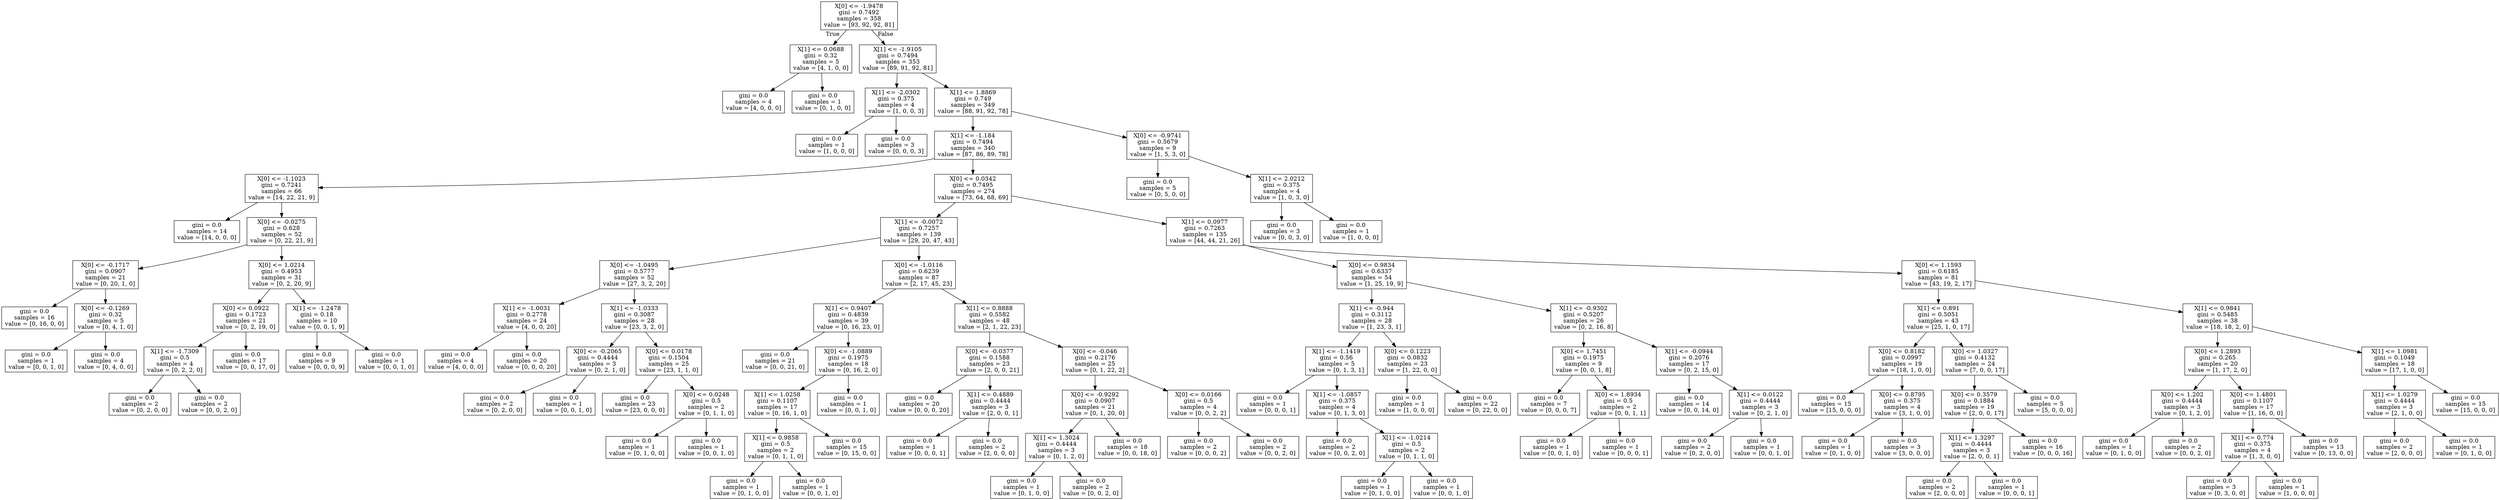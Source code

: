 digraph Tree {
node [shape=box] ;
0 [label="X[0] <= -1.9478\ngini = 0.7492\nsamples = 358\nvalue = [93, 92, 92, 81]"] ;
1 [label="X[1] <= 0.0688\ngini = 0.32\nsamples = 5\nvalue = [4, 1, 0, 0]"] ;
0 -> 1 [labeldistance=2.5, labelangle=45, headlabel="True"] ;
2 [label="gini = 0.0\nsamples = 4\nvalue = [4, 0, 0, 0]"] ;
1 -> 2 ;
3 [label="gini = 0.0\nsamples = 1\nvalue = [0, 1, 0, 0]"] ;
1 -> 3 ;
4 [label="X[1] <= -1.9105\ngini = 0.7494\nsamples = 353\nvalue = [89, 91, 92, 81]"] ;
0 -> 4 [labeldistance=2.5, labelangle=-45, headlabel="False"] ;
5 [label="X[1] <= -2.0302\ngini = 0.375\nsamples = 4\nvalue = [1, 0, 0, 3]"] ;
4 -> 5 ;
6 [label="gini = 0.0\nsamples = 1\nvalue = [1, 0, 0, 0]"] ;
5 -> 6 ;
7 [label="gini = 0.0\nsamples = 3\nvalue = [0, 0, 0, 3]"] ;
5 -> 7 ;
8 [label="X[1] <= 1.8869\ngini = 0.749\nsamples = 349\nvalue = [88, 91, 92, 78]"] ;
4 -> 8 ;
9 [label="X[1] <= -1.184\ngini = 0.7494\nsamples = 340\nvalue = [87, 86, 89, 78]"] ;
8 -> 9 ;
10 [label="X[0] <= -1.1023\ngini = 0.7241\nsamples = 66\nvalue = [14, 22, 21, 9]"] ;
9 -> 10 ;
11 [label="gini = 0.0\nsamples = 14\nvalue = [14, 0, 0, 0]"] ;
10 -> 11 ;
12 [label="X[0] <= -0.0275\ngini = 0.628\nsamples = 52\nvalue = [0, 22, 21, 9]"] ;
10 -> 12 ;
13 [label="X[0] <= -0.1717\ngini = 0.0907\nsamples = 21\nvalue = [0, 20, 1, 0]"] ;
12 -> 13 ;
14 [label="gini = 0.0\nsamples = 16\nvalue = [0, 16, 0, 0]"] ;
13 -> 14 ;
15 [label="X[0] <= -0.1269\ngini = 0.32\nsamples = 5\nvalue = [0, 4, 1, 0]"] ;
13 -> 15 ;
16 [label="gini = 0.0\nsamples = 1\nvalue = [0, 0, 1, 0]"] ;
15 -> 16 ;
17 [label="gini = 0.0\nsamples = 4\nvalue = [0, 4, 0, 0]"] ;
15 -> 17 ;
18 [label="X[0] <= 1.0214\ngini = 0.4953\nsamples = 31\nvalue = [0, 2, 20, 9]"] ;
12 -> 18 ;
19 [label="X[0] <= 0.0922\ngini = 0.1723\nsamples = 21\nvalue = [0, 2, 19, 0]"] ;
18 -> 19 ;
20 [label="X[1] <= -1.7309\ngini = 0.5\nsamples = 4\nvalue = [0, 2, 2, 0]"] ;
19 -> 20 ;
21 [label="gini = 0.0\nsamples = 2\nvalue = [0, 2, 0, 0]"] ;
20 -> 21 ;
22 [label="gini = 0.0\nsamples = 2\nvalue = [0, 0, 2, 0]"] ;
20 -> 22 ;
23 [label="gini = 0.0\nsamples = 17\nvalue = [0, 0, 17, 0]"] ;
19 -> 23 ;
24 [label="X[1] <= -1.2478\ngini = 0.18\nsamples = 10\nvalue = [0, 0, 1, 9]"] ;
18 -> 24 ;
25 [label="gini = 0.0\nsamples = 9\nvalue = [0, 0, 0, 9]"] ;
24 -> 25 ;
26 [label="gini = 0.0\nsamples = 1\nvalue = [0, 0, 1, 0]"] ;
24 -> 26 ;
27 [label="X[0] <= 0.0342\ngini = 0.7495\nsamples = 274\nvalue = [73, 64, 68, 69]"] ;
9 -> 27 ;
28 [label="X[1] <= -0.0072\ngini = 0.7257\nsamples = 139\nvalue = [29, 20, 47, 43]"] ;
27 -> 28 ;
29 [label="X[0] <= -1.0495\ngini = 0.5777\nsamples = 52\nvalue = [27, 3, 2, 20]"] ;
28 -> 29 ;
30 [label="X[1] <= -1.0031\ngini = 0.2778\nsamples = 24\nvalue = [4, 0, 0, 20]"] ;
29 -> 30 ;
31 [label="gini = 0.0\nsamples = 4\nvalue = [4, 0, 0, 0]"] ;
30 -> 31 ;
32 [label="gini = 0.0\nsamples = 20\nvalue = [0, 0, 0, 20]"] ;
30 -> 32 ;
33 [label="X[1] <= -1.0333\ngini = 0.3087\nsamples = 28\nvalue = [23, 3, 2, 0]"] ;
29 -> 33 ;
34 [label="X[0] <= -0.2065\ngini = 0.4444\nsamples = 3\nvalue = [0, 2, 1, 0]"] ;
33 -> 34 ;
35 [label="gini = 0.0\nsamples = 2\nvalue = [0, 2, 0, 0]"] ;
34 -> 35 ;
36 [label="gini = 0.0\nsamples = 1\nvalue = [0, 0, 1, 0]"] ;
34 -> 36 ;
37 [label="X[0] <= 0.0178\ngini = 0.1504\nsamples = 25\nvalue = [23, 1, 1, 0]"] ;
33 -> 37 ;
38 [label="gini = 0.0\nsamples = 23\nvalue = [23, 0, 0, 0]"] ;
37 -> 38 ;
39 [label="X[0] <= 0.0248\ngini = 0.5\nsamples = 2\nvalue = [0, 1, 1, 0]"] ;
37 -> 39 ;
40 [label="gini = 0.0\nsamples = 1\nvalue = [0, 1, 0, 0]"] ;
39 -> 40 ;
41 [label="gini = 0.0\nsamples = 1\nvalue = [0, 0, 1, 0]"] ;
39 -> 41 ;
42 [label="X[0] <= -1.0116\ngini = 0.6239\nsamples = 87\nvalue = [2, 17, 45, 23]"] ;
28 -> 42 ;
43 [label="X[1] <= 0.9407\ngini = 0.4839\nsamples = 39\nvalue = [0, 16, 23, 0]"] ;
42 -> 43 ;
44 [label="gini = 0.0\nsamples = 21\nvalue = [0, 0, 21, 0]"] ;
43 -> 44 ;
45 [label="X[0] <= -1.0889\ngini = 0.1975\nsamples = 18\nvalue = [0, 16, 2, 0]"] ;
43 -> 45 ;
46 [label="X[1] <= 1.0258\ngini = 0.1107\nsamples = 17\nvalue = [0, 16, 1, 0]"] ;
45 -> 46 ;
47 [label="X[1] <= 0.9858\ngini = 0.5\nsamples = 2\nvalue = [0, 1, 1, 0]"] ;
46 -> 47 ;
48 [label="gini = 0.0\nsamples = 1\nvalue = [0, 1, 0, 0]"] ;
47 -> 48 ;
49 [label="gini = 0.0\nsamples = 1\nvalue = [0, 0, 1, 0]"] ;
47 -> 49 ;
50 [label="gini = 0.0\nsamples = 15\nvalue = [0, 15, 0, 0]"] ;
46 -> 50 ;
51 [label="gini = 0.0\nsamples = 1\nvalue = [0, 0, 1, 0]"] ;
45 -> 51 ;
52 [label="X[1] <= 0.8888\ngini = 0.5582\nsamples = 48\nvalue = [2, 1, 22, 23]"] ;
42 -> 52 ;
53 [label="X[0] <= -0.0377\ngini = 0.1588\nsamples = 23\nvalue = [2, 0, 0, 21]"] ;
52 -> 53 ;
54 [label="gini = 0.0\nsamples = 20\nvalue = [0, 0, 0, 20]"] ;
53 -> 54 ;
55 [label="X[1] <= 0.4889\ngini = 0.4444\nsamples = 3\nvalue = [2, 0, 0, 1]"] ;
53 -> 55 ;
56 [label="gini = 0.0\nsamples = 1\nvalue = [0, 0, 0, 1]"] ;
55 -> 56 ;
57 [label="gini = 0.0\nsamples = 2\nvalue = [2, 0, 0, 0]"] ;
55 -> 57 ;
58 [label="X[0] <= -0.046\ngini = 0.2176\nsamples = 25\nvalue = [0, 1, 22, 2]"] ;
52 -> 58 ;
59 [label="X[0] <= -0.9292\ngini = 0.0907\nsamples = 21\nvalue = [0, 1, 20, 0]"] ;
58 -> 59 ;
60 [label="X[1] <= 1.3024\ngini = 0.4444\nsamples = 3\nvalue = [0, 1, 2, 0]"] ;
59 -> 60 ;
61 [label="gini = 0.0\nsamples = 1\nvalue = [0, 1, 0, 0]"] ;
60 -> 61 ;
62 [label="gini = 0.0\nsamples = 2\nvalue = [0, 0, 2, 0]"] ;
60 -> 62 ;
63 [label="gini = 0.0\nsamples = 18\nvalue = [0, 0, 18, 0]"] ;
59 -> 63 ;
64 [label="X[0] <= 0.0166\ngini = 0.5\nsamples = 4\nvalue = [0, 0, 2, 2]"] ;
58 -> 64 ;
65 [label="gini = 0.0\nsamples = 2\nvalue = [0, 0, 0, 2]"] ;
64 -> 65 ;
66 [label="gini = 0.0\nsamples = 2\nvalue = [0, 0, 2, 0]"] ;
64 -> 66 ;
67 [label="X[1] <= 0.0977\ngini = 0.7263\nsamples = 135\nvalue = [44, 44, 21, 26]"] ;
27 -> 67 ;
68 [label="X[0] <= 0.9834\ngini = 0.6337\nsamples = 54\nvalue = [1, 25, 19, 9]"] ;
67 -> 68 ;
69 [label="X[1] <= -0.944\ngini = 0.3112\nsamples = 28\nvalue = [1, 23, 3, 1]"] ;
68 -> 69 ;
70 [label="X[1] <= -1.1419\ngini = 0.56\nsamples = 5\nvalue = [0, 1, 3, 1]"] ;
69 -> 70 ;
71 [label="gini = 0.0\nsamples = 1\nvalue = [0, 0, 0, 1]"] ;
70 -> 71 ;
72 [label="X[1] <= -1.0857\ngini = 0.375\nsamples = 4\nvalue = [0, 1, 3, 0]"] ;
70 -> 72 ;
73 [label="gini = 0.0\nsamples = 2\nvalue = [0, 0, 2, 0]"] ;
72 -> 73 ;
74 [label="X[1] <= -1.0214\ngini = 0.5\nsamples = 2\nvalue = [0, 1, 1, 0]"] ;
72 -> 74 ;
75 [label="gini = 0.0\nsamples = 1\nvalue = [0, 1, 0, 0]"] ;
74 -> 75 ;
76 [label="gini = 0.0\nsamples = 1\nvalue = [0, 0, 1, 0]"] ;
74 -> 76 ;
77 [label="X[0] <= 0.1223\ngini = 0.0832\nsamples = 23\nvalue = [1, 22, 0, 0]"] ;
69 -> 77 ;
78 [label="gini = 0.0\nsamples = 1\nvalue = [1, 0, 0, 0]"] ;
77 -> 78 ;
79 [label="gini = 0.0\nsamples = 22\nvalue = [0, 22, 0, 0]"] ;
77 -> 79 ;
80 [label="X[1] <= -0.9302\ngini = 0.5207\nsamples = 26\nvalue = [0, 2, 16, 8]"] ;
68 -> 80 ;
81 [label="X[0] <= 1.7451\ngini = 0.1975\nsamples = 9\nvalue = [0, 0, 1, 8]"] ;
80 -> 81 ;
82 [label="gini = 0.0\nsamples = 7\nvalue = [0, 0, 0, 7]"] ;
81 -> 82 ;
83 [label="X[0] <= 1.8934\ngini = 0.5\nsamples = 2\nvalue = [0, 0, 1, 1]"] ;
81 -> 83 ;
84 [label="gini = 0.0\nsamples = 1\nvalue = [0, 0, 1, 0]"] ;
83 -> 84 ;
85 [label="gini = 0.0\nsamples = 1\nvalue = [0, 0, 0, 1]"] ;
83 -> 85 ;
86 [label="X[1] <= -0.0944\ngini = 0.2076\nsamples = 17\nvalue = [0, 2, 15, 0]"] ;
80 -> 86 ;
87 [label="gini = 0.0\nsamples = 14\nvalue = [0, 0, 14, 0]"] ;
86 -> 87 ;
88 [label="X[1] <= 0.0122\ngini = 0.4444\nsamples = 3\nvalue = [0, 2, 1, 0]"] ;
86 -> 88 ;
89 [label="gini = 0.0\nsamples = 2\nvalue = [0, 2, 0, 0]"] ;
88 -> 89 ;
90 [label="gini = 0.0\nsamples = 1\nvalue = [0, 0, 1, 0]"] ;
88 -> 90 ;
91 [label="X[0] <= 1.1593\ngini = 0.6185\nsamples = 81\nvalue = [43, 19, 2, 17]"] ;
67 -> 91 ;
92 [label="X[1] <= 0.891\ngini = 0.5051\nsamples = 43\nvalue = [25, 1, 0, 17]"] ;
91 -> 92 ;
93 [label="X[0] <= 0.8182\ngini = 0.0997\nsamples = 19\nvalue = [18, 1, 0, 0]"] ;
92 -> 93 ;
94 [label="gini = 0.0\nsamples = 15\nvalue = [15, 0, 0, 0]"] ;
93 -> 94 ;
95 [label="X[0] <= 0.8795\ngini = 0.375\nsamples = 4\nvalue = [3, 1, 0, 0]"] ;
93 -> 95 ;
96 [label="gini = 0.0\nsamples = 1\nvalue = [0, 1, 0, 0]"] ;
95 -> 96 ;
97 [label="gini = 0.0\nsamples = 3\nvalue = [3, 0, 0, 0]"] ;
95 -> 97 ;
98 [label="X[0] <= 1.0327\ngini = 0.4132\nsamples = 24\nvalue = [7, 0, 0, 17]"] ;
92 -> 98 ;
99 [label="X[0] <= 0.3579\ngini = 0.1884\nsamples = 19\nvalue = [2, 0, 0, 17]"] ;
98 -> 99 ;
100 [label="X[1] <= 1.3297\ngini = 0.4444\nsamples = 3\nvalue = [2, 0, 0, 1]"] ;
99 -> 100 ;
101 [label="gini = 0.0\nsamples = 2\nvalue = [2, 0, 0, 0]"] ;
100 -> 101 ;
102 [label="gini = 0.0\nsamples = 1\nvalue = [0, 0, 0, 1]"] ;
100 -> 102 ;
103 [label="gini = 0.0\nsamples = 16\nvalue = [0, 0, 0, 16]"] ;
99 -> 103 ;
104 [label="gini = 0.0\nsamples = 5\nvalue = [5, 0, 0, 0]"] ;
98 -> 104 ;
105 [label="X[1] <= 0.9841\ngini = 0.5485\nsamples = 38\nvalue = [18, 18, 2, 0]"] ;
91 -> 105 ;
106 [label="X[0] <= 1.2893\ngini = 0.265\nsamples = 20\nvalue = [1, 17, 2, 0]"] ;
105 -> 106 ;
107 [label="X[0] <= 1.202\ngini = 0.4444\nsamples = 3\nvalue = [0, 1, 2, 0]"] ;
106 -> 107 ;
108 [label="gini = 0.0\nsamples = 1\nvalue = [0, 1, 0, 0]"] ;
107 -> 108 ;
109 [label="gini = 0.0\nsamples = 2\nvalue = [0, 0, 2, 0]"] ;
107 -> 109 ;
110 [label="X[0] <= 1.4801\ngini = 0.1107\nsamples = 17\nvalue = [1, 16, 0, 0]"] ;
106 -> 110 ;
111 [label="X[1] <= 0.774\ngini = 0.375\nsamples = 4\nvalue = [1, 3, 0, 0]"] ;
110 -> 111 ;
112 [label="gini = 0.0\nsamples = 3\nvalue = [0, 3, 0, 0]"] ;
111 -> 112 ;
113 [label="gini = 0.0\nsamples = 1\nvalue = [1, 0, 0, 0]"] ;
111 -> 113 ;
114 [label="gini = 0.0\nsamples = 13\nvalue = [0, 13, 0, 0]"] ;
110 -> 114 ;
115 [label="X[1] <= 1.0981\ngini = 0.1049\nsamples = 18\nvalue = [17, 1, 0, 0]"] ;
105 -> 115 ;
116 [label="X[1] <= 1.0279\ngini = 0.4444\nsamples = 3\nvalue = [2, 1, 0, 0]"] ;
115 -> 116 ;
117 [label="gini = 0.0\nsamples = 2\nvalue = [2, 0, 0, 0]"] ;
116 -> 117 ;
118 [label="gini = 0.0\nsamples = 1\nvalue = [0, 1, 0, 0]"] ;
116 -> 118 ;
119 [label="gini = 0.0\nsamples = 15\nvalue = [15, 0, 0, 0]"] ;
115 -> 119 ;
120 [label="X[0] <= -0.9741\ngini = 0.5679\nsamples = 9\nvalue = [1, 5, 3, 0]"] ;
8 -> 120 ;
121 [label="gini = 0.0\nsamples = 5\nvalue = [0, 5, 0, 0]"] ;
120 -> 121 ;
122 [label="X[1] <= 2.0212\ngini = 0.375\nsamples = 4\nvalue = [1, 0, 3, 0]"] ;
120 -> 122 ;
123 [label="gini = 0.0\nsamples = 3\nvalue = [0, 0, 3, 0]"] ;
122 -> 123 ;
124 [label="gini = 0.0\nsamples = 1\nvalue = [1, 0, 0, 0]"] ;
122 -> 124 ;
}